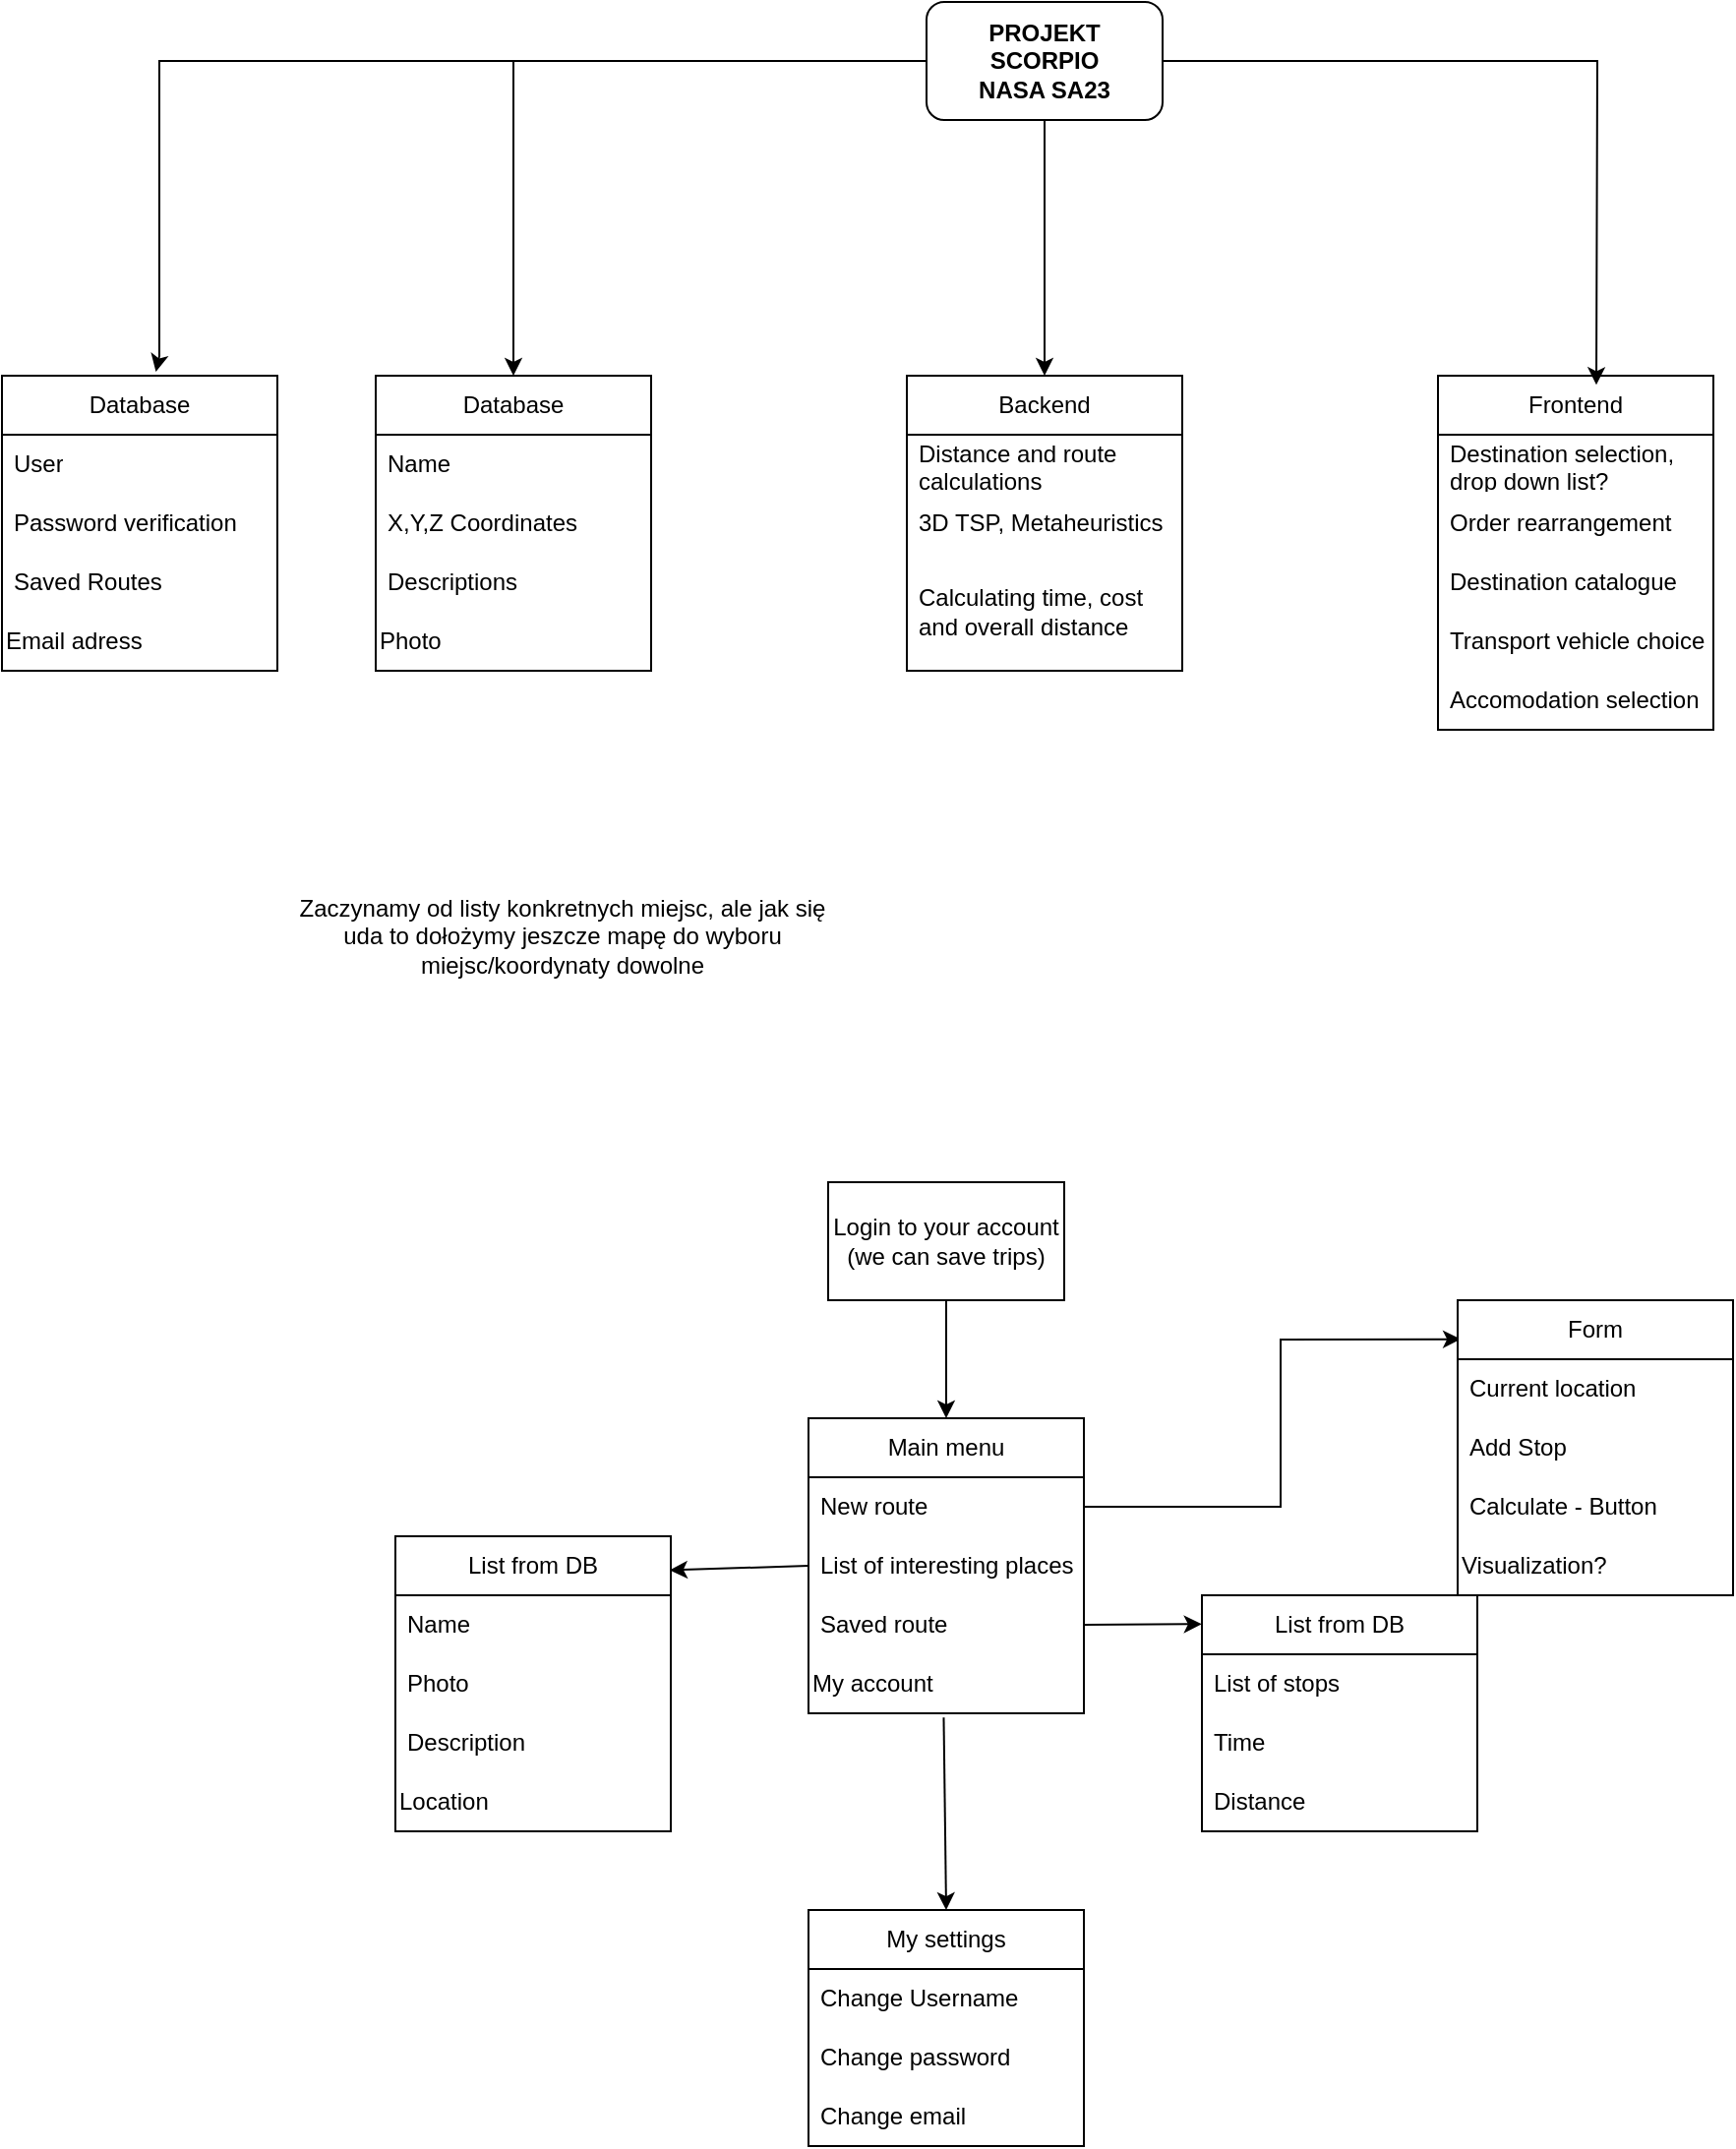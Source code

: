 <mxfile version="22.0.4" type="github">
  <diagram name="Page-1" id="CeLdqJuVmfWnxO7F7-HU">
    <mxGraphModel dx="1784" dy="609" grid="1" gridSize="10" guides="1" tooltips="1" connect="1" arrows="1" fold="1" page="1" pageScale="1" pageWidth="850" pageHeight="1100" math="0" shadow="0">
      <root>
        <mxCell id="0" />
        <mxCell id="1" parent="0" />
        <mxCell id="gRFXIQvRJT9HWvVpxbt4-1" value="PROJEKT&lt;br&gt;SCORPIO&lt;br&gt;NASA SA23" style="rounded=1;whiteSpace=wrap;html=1;fontStyle=1" parent="1" vertex="1">
          <mxGeometry x="380" y="60" width="120" height="60" as="geometry" />
        </mxCell>
        <mxCell id="YB1WQG7mUbFabp3z918Y-5" value="Database" style="swimlane;fontStyle=0;childLayout=stackLayout;horizontal=1;startSize=30;horizontalStack=0;resizeParent=1;resizeParentMax=0;resizeLast=0;collapsible=1;marginBottom=0;whiteSpace=wrap;html=1;" vertex="1" parent="1">
          <mxGeometry x="100" y="250" width="140" height="150" as="geometry" />
        </mxCell>
        <mxCell id="YB1WQG7mUbFabp3z918Y-6" value="Name" style="text;strokeColor=none;fillColor=none;align=left;verticalAlign=middle;spacingLeft=4;spacingRight=4;overflow=hidden;points=[[0,0.5],[1,0.5]];portConstraint=eastwest;rotatable=0;whiteSpace=wrap;html=1;" vertex="1" parent="YB1WQG7mUbFabp3z918Y-5">
          <mxGeometry y="30" width="140" height="30" as="geometry" />
        </mxCell>
        <mxCell id="YB1WQG7mUbFabp3z918Y-7" value="&lt;div&gt;X,Y,Z Coordinates&lt;/div&gt;" style="text;strokeColor=none;fillColor=none;align=left;verticalAlign=middle;spacingLeft=4;spacingRight=4;overflow=hidden;points=[[0,0.5],[1,0.5]];portConstraint=eastwest;rotatable=0;whiteSpace=wrap;html=1;" vertex="1" parent="YB1WQG7mUbFabp3z918Y-5">
          <mxGeometry y="60" width="140" height="30" as="geometry" />
        </mxCell>
        <mxCell id="YB1WQG7mUbFabp3z918Y-8" value="Descriptions" style="text;strokeColor=none;fillColor=none;align=left;verticalAlign=middle;spacingLeft=4;spacingRight=4;overflow=hidden;points=[[0,0.5],[1,0.5]];portConstraint=eastwest;rotatable=0;whiteSpace=wrap;html=1;" vertex="1" parent="YB1WQG7mUbFabp3z918Y-5">
          <mxGeometry y="90" width="140" height="30" as="geometry" />
        </mxCell>
        <mxCell id="YB1WQG7mUbFabp3z918Y-43" value="Photo" style="text;html=1;strokeColor=none;fillColor=none;align=left;verticalAlign=middle;whiteSpace=wrap;rounded=0;" vertex="1" parent="YB1WQG7mUbFabp3z918Y-5">
          <mxGeometry y="120" width="140" height="30" as="geometry" />
        </mxCell>
        <mxCell id="YB1WQG7mUbFabp3z918Y-9" value="Backend" style="swimlane;fontStyle=0;childLayout=stackLayout;horizontal=1;startSize=30;horizontalStack=0;resizeParent=1;resizeParentMax=0;resizeLast=0;collapsible=1;marginBottom=0;whiteSpace=wrap;html=1;" vertex="1" parent="1">
          <mxGeometry x="370" y="250" width="140" height="150" as="geometry" />
        </mxCell>
        <mxCell id="YB1WQG7mUbFabp3z918Y-10" value="&lt;div&gt;Distance and route calculations&lt;/div&gt;" style="text;strokeColor=none;fillColor=none;align=left;verticalAlign=middle;spacingLeft=4;spacingRight=4;overflow=hidden;points=[[0,0.5],[1,0.5]];portConstraint=eastwest;rotatable=0;whiteSpace=wrap;html=1;" vertex="1" parent="YB1WQG7mUbFabp3z918Y-9">
          <mxGeometry y="30" width="140" height="30" as="geometry" />
        </mxCell>
        <mxCell id="YB1WQG7mUbFabp3z918Y-11" value="3D TSP, Metaheuristics" style="text;strokeColor=none;fillColor=none;align=left;verticalAlign=middle;spacingLeft=4;spacingRight=4;overflow=hidden;points=[[0,0.5],[1,0.5]];portConstraint=eastwest;rotatable=0;whiteSpace=wrap;html=1;" vertex="1" parent="YB1WQG7mUbFabp3z918Y-9">
          <mxGeometry y="60" width="140" height="30" as="geometry" />
        </mxCell>
        <mxCell id="YB1WQG7mUbFabp3z918Y-12" value="Calculating time, cost and overall distance" style="text;strokeColor=none;fillColor=none;align=left;verticalAlign=middle;spacingLeft=4;spacingRight=4;overflow=hidden;points=[[0,0.5],[1,0.5]];portConstraint=eastwest;rotatable=0;whiteSpace=wrap;html=1;" vertex="1" parent="YB1WQG7mUbFabp3z918Y-9">
          <mxGeometry y="90" width="140" height="60" as="geometry" />
        </mxCell>
        <mxCell id="YB1WQG7mUbFabp3z918Y-13" value="Frontend" style="swimlane;fontStyle=0;childLayout=stackLayout;horizontal=1;startSize=30;horizontalStack=0;resizeParent=1;resizeParentMax=0;resizeLast=0;collapsible=1;marginBottom=0;whiteSpace=wrap;html=1;" vertex="1" parent="1">
          <mxGeometry x="640" y="250" width="140" height="180" as="geometry" />
        </mxCell>
        <mxCell id="YB1WQG7mUbFabp3z918Y-14" value="Destination selection, drop down list?" style="text;strokeColor=none;fillColor=none;align=left;verticalAlign=middle;spacingLeft=4;spacingRight=4;overflow=hidden;points=[[0,0.5],[1,0.5]];portConstraint=eastwest;rotatable=0;whiteSpace=wrap;html=1;" vertex="1" parent="YB1WQG7mUbFabp3z918Y-13">
          <mxGeometry y="30" width="140" height="30" as="geometry" />
        </mxCell>
        <mxCell id="YB1WQG7mUbFabp3z918Y-15" value="Order rearrangement" style="text;strokeColor=none;fillColor=none;align=left;verticalAlign=middle;spacingLeft=4;spacingRight=4;overflow=hidden;points=[[0,0.5],[1,0.5]];portConstraint=eastwest;rotatable=0;whiteSpace=wrap;html=1;" vertex="1" parent="YB1WQG7mUbFabp3z918Y-13">
          <mxGeometry y="60" width="140" height="30" as="geometry" />
        </mxCell>
        <mxCell id="YB1WQG7mUbFabp3z918Y-16" value="Destination catalogue" style="text;strokeColor=none;fillColor=none;align=left;verticalAlign=middle;spacingLeft=4;spacingRight=4;overflow=hidden;points=[[0,0.5],[1,0.5]];portConstraint=eastwest;rotatable=0;whiteSpace=wrap;html=1;" vertex="1" parent="YB1WQG7mUbFabp3z918Y-13">
          <mxGeometry y="90" width="140" height="30" as="geometry" />
        </mxCell>
        <mxCell id="3cZl1geuy3UGx245xrvx-1" value="&lt;div&gt;Transport vehicle choice&lt;/div&gt;" style="text;strokeColor=none;fillColor=none;align=left;verticalAlign=middle;spacingLeft=4;spacingRight=4;overflow=hidden;points=[[0,0.5],[1,0.5]];portConstraint=eastwest;rotatable=0;whiteSpace=wrap;html=1;" vertex="1" parent="YB1WQG7mUbFabp3z918Y-13">
          <mxGeometry y="120" width="140" height="30" as="geometry" />
        </mxCell>
        <mxCell id="3cZl1geuy3UGx245xrvx-2" value="Accomodation selection" style="text;strokeColor=none;fillColor=none;align=left;verticalAlign=middle;spacingLeft=4;spacingRight=4;overflow=hidden;points=[[0,0.5],[1,0.5]];portConstraint=eastwest;rotatable=0;whiteSpace=wrap;html=1;" vertex="1" parent="YB1WQG7mUbFabp3z918Y-13">
          <mxGeometry y="150" width="140" height="30" as="geometry" />
        </mxCell>
        <mxCell id="YB1WQG7mUbFabp3z918Y-17" value="" style="endArrow=classic;html=1;rounded=0;exitX=0.5;exitY=1;exitDx=0;exitDy=0;" edge="1" parent="1" source="gRFXIQvRJT9HWvVpxbt4-1">
          <mxGeometry width="50" height="50" relative="1" as="geometry">
            <mxPoint x="400" y="350" as="sourcePoint" />
            <mxPoint x="440" y="250" as="targetPoint" />
          </mxGeometry>
        </mxCell>
        <mxCell id="YB1WQG7mUbFabp3z918Y-18" value="" style="endArrow=classic;html=1;rounded=0;exitX=0;exitY=0.5;exitDx=0;exitDy=0;entryX=0.5;entryY=0;entryDx=0;entryDy=0;" edge="1" parent="1" source="gRFXIQvRJT9HWvVpxbt4-1" target="YB1WQG7mUbFabp3z918Y-5">
          <mxGeometry width="50" height="50" relative="1" as="geometry">
            <mxPoint x="400" y="350" as="sourcePoint" />
            <mxPoint x="450" y="300" as="targetPoint" />
            <Array as="points">
              <mxPoint x="170" y="90" />
            </Array>
          </mxGeometry>
        </mxCell>
        <mxCell id="YB1WQG7mUbFabp3z918Y-20" value="" style="endArrow=classic;html=1;rounded=0;exitX=1;exitY=0.5;exitDx=0;exitDy=0;entryX=0.575;entryY=0.026;entryDx=0;entryDy=0;entryPerimeter=0;" edge="1" parent="1" source="gRFXIQvRJT9HWvVpxbt4-1" target="YB1WQG7mUbFabp3z918Y-13">
          <mxGeometry width="50" height="50" relative="1" as="geometry">
            <mxPoint x="400" y="350" as="sourcePoint" />
            <mxPoint x="450" y="300" as="targetPoint" />
            <Array as="points">
              <mxPoint x="721" y="90" />
            </Array>
          </mxGeometry>
        </mxCell>
        <mxCell id="YB1WQG7mUbFabp3z918Y-22" value="Zaczynamy od listy konkretnych miejsc, ale jak się uda to dołożymy jeszcze mapę do wyboru miejsc/koordynaty dowolne" style="text;html=1;strokeColor=none;fillColor=none;align=center;verticalAlign=middle;whiteSpace=wrap;rounded=0;" vertex="1" parent="1">
          <mxGeometry x="60" y="470" width="270" height="130" as="geometry" />
        </mxCell>
        <mxCell id="YB1WQG7mUbFabp3z918Y-26" value="" style="edgeStyle=orthogonalEdgeStyle;rounded=0;orthogonalLoop=1;jettySize=auto;html=1;entryX=0.5;entryY=0;entryDx=0;entryDy=0;" edge="1" parent="1" source="YB1WQG7mUbFabp3z918Y-24" target="YB1WQG7mUbFabp3z918Y-28">
          <mxGeometry relative="1" as="geometry">
            <mxPoint x="390" y="820" as="targetPoint" />
          </mxGeometry>
        </mxCell>
        <mxCell id="YB1WQG7mUbFabp3z918Y-24" value="Login to your account (we can save trips)" style="rounded=0;whiteSpace=wrap;html=1;" vertex="1" parent="1">
          <mxGeometry x="330" y="660" width="120" height="60" as="geometry" />
        </mxCell>
        <mxCell id="YB1WQG7mUbFabp3z918Y-28" value="Main menu" style="swimlane;fontStyle=0;childLayout=stackLayout;horizontal=1;startSize=30;horizontalStack=0;resizeParent=1;resizeParentMax=0;resizeLast=0;collapsible=1;marginBottom=0;whiteSpace=wrap;html=1;" vertex="1" parent="1">
          <mxGeometry x="320" y="780" width="140" height="150" as="geometry" />
        </mxCell>
        <mxCell id="YB1WQG7mUbFabp3z918Y-29" value="New route" style="text;strokeColor=none;fillColor=none;align=left;verticalAlign=middle;spacingLeft=4;spacingRight=4;overflow=hidden;points=[[0,0.5],[1,0.5]];portConstraint=eastwest;rotatable=0;whiteSpace=wrap;html=1;" vertex="1" parent="YB1WQG7mUbFabp3z918Y-28">
          <mxGeometry y="30" width="140" height="30" as="geometry" />
        </mxCell>
        <mxCell id="YB1WQG7mUbFabp3z918Y-30" value="List of interesting places" style="text;strokeColor=none;fillColor=none;align=left;verticalAlign=middle;spacingLeft=4;spacingRight=4;overflow=hidden;points=[[0,0.5],[1,0.5]];portConstraint=eastwest;rotatable=0;whiteSpace=wrap;html=1;" vertex="1" parent="YB1WQG7mUbFabp3z918Y-28">
          <mxGeometry y="60" width="140" height="30" as="geometry" />
        </mxCell>
        <mxCell id="YB1WQG7mUbFabp3z918Y-31" value="Saved route" style="text;strokeColor=none;fillColor=none;align=left;verticalAlign=middle;spacingLeft=4;spacingRight=4;overflow=hidden;points=[[0,0.5],[1,0.5]];portConstraint=eastwest;rotatable=0;whiteSpace=wrap;html=1;" vertex="1" parent="YB1WQG7mUbFabp3z918Y-28">
          <mxGeometry y="90" width="140" height="30" as="geometry" />
        </mxCell>
        <mxCell id="YB1WQG7mUbFabp3z918Y-33" value="My account" style="text;html=1;align=left;verticalAlign=middle;resizable=0;points=[];autosize=1;strokeColor=none;fillColor=none;" vertex="1" parent="YB1WQG7mUbFabp3z918Y-28">
          <mxGeometry y="120" width="140" height="30" as="geometry" />
        </mxCell>
        <mxCell id="YB1WQG7mUbFabp3z918Y-36" value="" style="endArrow=classic;html=1;rounded=0;exitX=1;exitY=0.5;exitDx=0;exitDy=0;entryX=0.011;entryY=0.132;entryDx=0;entryDy=0;entryPerimeter=0;" edge="1" parent="1" source="YB1WQG7mUbFabp3z918Y-29" target="YB1WQG7mUbFabp3z918Y-44">
          <mxGeometry width="50" height="50" relative="1" as="geometry">
            <mxPoint x="400" y="960" as="sourcePoint" />
            <mxPoint x="530" y="825" as="targetPoint" />
            <Array as="points">
              <mxPoint x="560" y="825" />
              <mxPoint x="560" y="740" />
            </Array>
          </mxGeometry>
        </mxCell>
        <mxCell id="YB1WQG7mUbFabp3z918Y-37" value="" style="endArrow=classic;html=1;rounded=0;exitX=0;exitY=0.5;exitDx=0;exitDy=0;entryX=0.996;entryY=0.115;entryDx=0;entryDy=0;entryPerimeter=0;" edge="1" parent="1" source="YB1WQG7mUbFabp3z918Y-30" target="YB1WQG7mUbFabp3z918Y-38">
          <mxGeometry width="50" height="50" relative="1" as="geometry">
            <mxPoint x="400" y="960" as="sourcePoint" />
            <mxPoint x="250" y="855" as="targetPoint" />
          </mxGeometry>
        </mxCell>
        <mxCell id="YB1WQG7mUbFabp3z918Y-38" value="List from DB" style="swimlane;fontStyle=0;childLayout=stackLayout;horizontal=1;startSize=30;horizontalStack=0;resizeParent=1;resizeParentMax=0;resizeLast=0;collapsible=1;marginBottom=0;whiteSpace=wrap;html=1;" vertex="1" parent="1">
          <mxGeometry x="110" y="840" width="140" height="150" as="geometry" />
        </mxCell>
        <mxCell id="YB1WQG7mUbFabp3z918Y-39" value="Name" style="text;strokeColor=none;fillColor=none;align=left;verticalAlign=middle;spacingLeft=4;spacingRight=4;overflow=hidden;points=[[0,0.5],[1,0.5]];portConstraint=eastwest;rotatable=0;whiteSpace=wrap;html=1;" vertex="1" parent="YB1WQG7mUbFabp3z918Y-38">
          <mxGeometry y="30" width="140" height="30" as="geometry" />
        </mxCell>
        <mxCell id="YB1WQG7mUbFabp3z918Y-40" value="Photo" style="text;strokeColor=none;fillColor=none;align=left;verticalAlign=middle;spacingLeft=4;spacingRight=4;overflow=hidden;points=[[0,0.5],[1,0.5]];portConstraint=eastwest;rotatable=0;whiteSpace=wrap;html=1;" vertex="1" parent="YB1WQG7mUbFabp3z918Y-38">
          <mxGeometry y="60" width="140" height="30" as="geometry" />
        </mxCell>
        <mxCell id="YB1WQG7mUbFabp3z918Y-41" value="Description" style="text;strokeColor=none;fillColor=none;align=left;verticalAlign=middle;spacingLeft=4;spacingRight=4;overflow=hidden;points=[[0,0.5],[1,0.5]];portConstraint=eastwest;rotatable=0;whiteSpace=wrap;html=1;" vertex="1" parent="YB1WQG7mUbFabp3z918Y-38">
          <mxGeometry y="90" width="140" height="30" as="geometry" />
        </mxCell>
        <mxCell id="YB1WQG7mUbFabp3z918Y-42" value="Location" style="text;html=1;strokeColor=none;fillColor=none;align=left;verticalAlign=middle;whiteSpace=wrap;rounded=0;" vertex="1" parent="YB1WQG7mUbFabp3z918Y-38">
          <mxGeometry y="120" width="140" height="30" as="geometry" />
        </mxCell>
        <mxCell id="YB1WQG7mUbFabp3z918Y-44" value="Form" style="swimlane;fontStyle=0;childLayout=stackLayout;horizontal=1;startSize=30;horizontalStack=0;resizeParent=1;resizeParentMax=0;resizeLast=0;collapsible=1;marginBottom=0;whiteSpace=wrap;html=1;" vertex="1" parent="1">
          <mxGeometry x="650" y="720" width="140" height="150" as="geometry" />
        </mxCell>
        <mxCell id="YB1WQG7mUbFabp3z918Y-45" value="Current location" style="text;strokeColor=none;fillColor=none;align=left;verticalAlign=middle;spacingLeft=4;spacingRight=4;overflow=hidden;points=[[0,0.5],[1,0.5]];portConstraint=eastwest;rotatable=0;whiteSpace=wrap;html=1;" vertex="1" parent="YB1WQG7mUbFabp3z918Y-44">
          <mxGeometry y="30" width="140" height="30" as="geometry" />
        </mxCell>
        <mxCell id="YB1WQG7mUbFabp3z918Y-46" value="Add Stop" style="text;strokeColor=none;fillColor=none;align=left;verticalAlign=middle;spacingLeft=4;spacingRight=4;overflow=hidden;points=[[0,0.5],[1,0.5]];portConstraint=eastwest;rotatable=0;whiteSpace=wrap;html=1;" vertex="1" parent="YB1WQG7mUbFabp3z918Y-44">
          <mxGeometry y="60" width="140" height="30" as="geometry" />
        </mxCell>
        <mxCell id="YB1WQG7mUbFabp3z918Y-47" value="Calculate - Button" style="text;strokeColor=none;fillColor=none;align=left;verticalAlign=middle;spacingLeft=4;spacingRight=4;overflow=hidden;points=[[0,0.5],[1,0.5]];portConstraint=eastwest;rotatable=0;whiteSpace=wrap;html=1;" vertex="1" parent="YB1WQG7mUbFabp3z918Y-44">
          <mxGeometry y="90" width="140" height="30" as="geometry" />
        </mxCell>
        <mxCell id="YB1WQG7mUbFabp3z918Y-48" value="Visualization?" style="text;html=1;strokeColor=none;fillColor=none;align=left;verticalAlign=middle;whiteSpace=wrap;rounded=0;" vertex="1" parent="YB1WQG7mUbFabp3z918Y-44">
          <mxGeometry y="120" width="140" height="30" as="geometry" />
        </mxCell>
        <mxCell id="YB1WQG7mUbFabp3z918Y-49" value="Database" style="swimlane;fontStyle=0;childLayout=stackLayout;horizontal=1;startSize=30;horizontalStack=0;resizeParent=1;resizeParentMax=0;resizeLast=0;collapsible=1;marginBottom=0;whiteSpace=wrap;html=1;" vertex="1" parent="1">
          <mxGeometry x="-90" y="250" width="140" height="150" as="geometry" />
        </mxCell>
        <mxCell id="YB1WQG7mUbFabp3z918Y-50" value="User" style="text;strokeColor=none;fillColor=none;align=left;verticalAlign=middle;spacingLeft=4;spacingRight=4;overflow=hidden;points=[[0,0.5],[1,0.5]];portConstraint=eastwest;rotatable=0;whiteSpace=wrap;html=1;" vertex="1" parent="YB1WQG7mUbFabp3z918Y-49">
          <mxGeometry y="30" width="140" height="30" as="geometry" />
        </mxCell>
        <mxCell id="YB1WQG7mUbFabp3z918Y-51" value="Password verification" style="text;strokeColor=none;fillColor=none;align=left;verticalAlign=middle;spacingLeft=4;spacingRight=4;overflow=hidden;points=[[0,0.5],[1,0.5]];portConstraint=eastwest;rotatable=0;whiteSpace=wrap;html=1;" vertex="1" parent="YB1WQG7mUbFabp3z918Y-49">
          <mxGeometry y="60" width="140" height="30" as="geometry" />
        </mxCell>
        <mxCell id="YB1WQG7mUbFabp3z918Y-52" value="Saved Routes" style="text;strokeColor=none;fillColor=none;align=left;verticalAlign=middle;spacingLeft=4;spacingRight=4;overflow=hidden;points=[[0,0.5],[1,0.5]];portConstraint=eastwest;rotatable=0;whiteSpace=wrap;html=1;" vertex="1" parent="YB1WQG7mUbFabp3z918Y-49">
          <mxGeometry y="90" width="140" height="30" as="geometry" />
        </mxCell>
        <mxCell id="YB1WQG7mUbFabp3z918Y-69" value="Email adress" style="text;html=1;strokeColor=none;fillColor=none;align=left;verticalAlign=middle;whiteSpace=wrap;rounded=0;" vertex="1" parent="YB1WQG7mUbFabp3z918Y-49">
          <mxGeometry y="120" width="140" height="30" as="geometry" />
        </mxCell>
        <mxCell id="YB1WQG7mUbFabp3z918Y-55" value="" style="endArrow=classic;html=1;rounded=0;entryX=0.559;entryY=-0.013;entryDx=0;entryDy=0;entryPerimeter=0;" edge="1" parent="1" target="YB1WQG7mUbFabp3z918Y-49">
          <mxGeometry width="50" height="50" relative="1" as="geometry">
            <mxPoint x="170" y="90" as="sourcePoint" />
            <mxPoint x="-90" y="260" as="targetPoint" />
            <Array as="points">
              <mxPoint x="-10" y="90" />
              <mxPoint x="-10" y="240" />
            </Array>
          </mxGeometry>
        </mxCell>
        <mxCell id="YB1WQG7mUbFabp3z918Y-56" value="" style="endArrow=classic;html=1;rounded=0;exitX=1;exitY=0.5;exitDx=0;exitDy=0;entryX=-0.001;entryY=0.122;entryDx=0;entryDy=0;entryPerimeter=0;" edge="1" parent="1" source="YB1WQG7mUbFabp3z918Y-31" target="YB1WQG7mUbFabp3z918Y-57">
          <mxGeometry width="50" height="50" relative="1" as="geometry">
            <mxPoint x="270" y="950" as="sourcePoint" />
            <mxPoint x="520" y="880" as="targetPoint" />
          </mxGeometry>
        </mxCell>
        <mxCell id="YB1WQG7mUbFabp3z918Y-57" value="List from DB" style="swimlane;fontStyle=0;childLayout=stackLayout;horizontal=1;startSize=30;horizontalStack=0;resizeParent=1;resizeParentMax=0;resizeLast=0;collapsible=1;marginBottom=0;whiteSpace=wrap;html=1;" vertex="1" parent="1">
          <mxGeometry x="520" y="870" width="140" height="120" as="geometry" />
        </mxCell>
        <mxCell id="YB1WQG7mUbFabp3z918Y-58" value="List of stops" style="text;strokeColor=none;fillColor=none;align=left;verticalAlign=middle;spacingLeft=4;spacingRight=4;overflow=hidden;points=[[0,0.5],[1,0.5]];portConstraint=eastwest;rotatable=0;whiteSpace=wrap;html=1;" vertex="1" parent="YB1WQG7mUbFabp3z918Y-57">
          <mxGeometry y="30" width="140" height="30" as="geometry" />
        </mxCell>
        <mxCell id="YB1WQG7mUbFabp3z918Y-59" value="Time" style="text;strokeColor=none;fillColor=none;align=left;verticalAlign=middle;spacingLeft=4;spacingRight=4;overflow=hidden;points=[[0,0.5],[1,0.5]];portConstraint=eastwest;rotatable=0;whiteSpace=wrap;html=1;" vertex="1" parent="YB1WQG7mUbFabp3z918Y-57">
          <mxGeometry y="60" width="140" height="30" as="geometry" />
        </mxCell>
        <mxCell id="YB1WQG7mUbFabp3z918Y-60" value="Distance" style="text;strokeColor=none;fillColor=none;align=left;verticalAlign=middle;spacingLeft=4;spacingRight=4;overflow=hidden;points=[[0,0.5],[1,0.5]];portConstraint=eastwest;rotatable=0;whiteSpace=wrap;html=1;" vertex="1" parent="YB1WQG7mUbFabp3z918Y-57">
          <mxGeometry y="90" width="140" height="30" as="geometry" />
        </mxCell>
        <mxCell id="YB1WQG7mUbFabp3z918Y-64" value="" style="endArrow=classic;html=1;rounded=0;exitX=0.491;exitY=1.069;exitDx=0;exitDy=0;exitPerimeter=0;entryX=0.5;entryY=0;entryDx=0;entryDy=0;" edge="1" parent="1" source="YB1WQG7mUbFabp3z918Y-33" target="YB1WQG7mUbFabp3z918Y-65">
          <mxGeometry width="50" height="50" relative="1" as="geometry">
            <mxPoint x="270" y="950" as="sourcePoint" />
            <mxPoint x="390" y="1040" as="targetPoint" />
          </mxGeometry>
        </mxCell>
        <mxCell id="YB1WQG7mUbFabp3z918Y-65" value="My settings" style="swimlane;fontStyle=0;childLayout=stackLayout;horizontal=1;startSize=30;horizontalStack=0;resizeParent=1;resizeParentMax=0;resizeLast=0;collapsible=1;marginBottom=0;whiteSpace=wrap;html=1;" vertex="1" parent="1">
          <mxGeometry x="320" y="1030" width="140" height="120" as="geometry" />
        </mxCell>
        <mxCell id="YB1WQG7mUbFabp3z918Y-66" value="Change Username" style="text;strokeColor=none;fillColor=none;align=left;verticalAlign=middle;spacingLeft=4;spacingRight=4;overflow=hidden;points=[[0,0.5],[1,0.5]];portConstraint=eastwest;rotatable=0;whiteSpace=wrap;html=1;" vertex="1" parent="YB1WQG7mUbFabp3z918Y-65">
          <mxGeometry y="30" width="140" height="30" as="geometry" />
        </mxCell>
        <mxCell id="YB1WQG7mUbFabp3z918Y-67" value="Change password" style="text;strokeColor=none;fillColor=none;align=left;verticalAlign=middle;spacingLeft=4;spacingRight=4;overflow=hidden;points=[[0,0.5],[1,0.5]];portConstraint=eastwest;rotatable=0;whiteSpace=wrap;html=1;" vertex="1" parent="YB1WQG7mUbFabp3z918Y-65">
          <mxGeometry y="60" width="140" height="30" as="geometry" />
        </mxCell>
        <mxCell id="YB1WQG7mUbFabp3z918Y-68" value="Change email" style="text;strokeColor=none;fillColor=none;align=left;verticalAlign=middle;spacingLeft=4;spacingRight=4;overflow=hidden;points=[[0,0.5],[1,0.5]];portConstraint=eastwest;rotatable=0;whiteSpace=wrap;html=1;" vertex="1" parent="YB1WQG7mUbFabp3z918Y-65">
          <mxGeometry y="90" width="140" height="30" as="geometry" />
        </mxCell>
      </root>
    </mxGraphModel>
  </diagram>
</mxfile>

